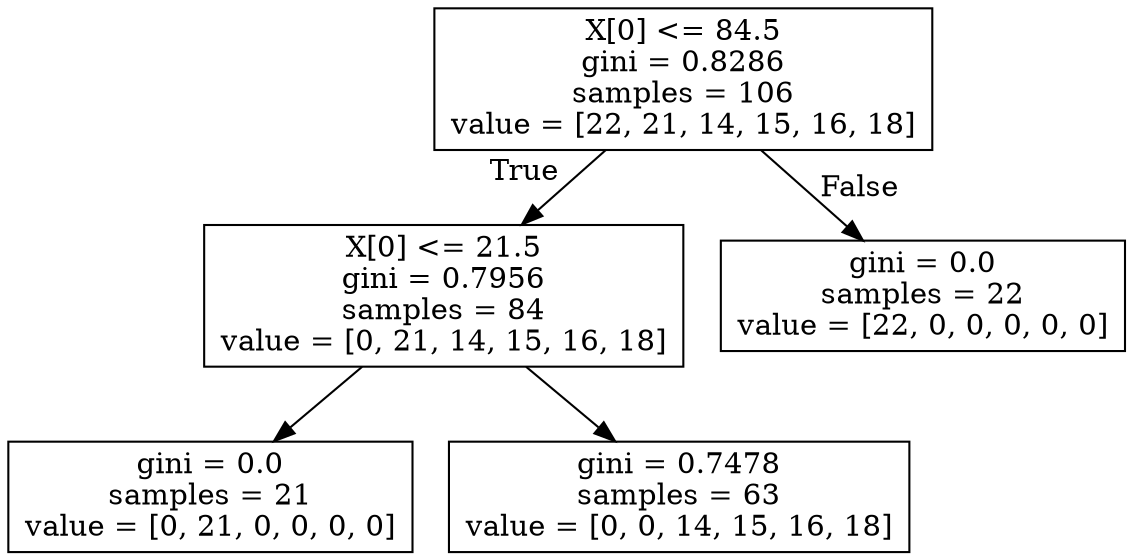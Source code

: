 digraph Tree {
node [shape=box] ;
0 [label="X[0] <= 84.5\ngini = 0.8286\nsamples = 106\nvalue = [22, 21, 14, 15, 16, 18]"] ;
1 [label="X[0] <= 21.5\ngini = 0.7956\nsamples = 84\nvalue = [0, 21, 14, 15, 16, 18]"] ;
0 -> 1 [labeldistance=2.5, labelangle=45, headlabel="True"] ;
2 [label="gini = 0.0\nsamples = 21\nvalue = [0, 21, 0, 0, 0, 0]"] ;
1 -> 2 ;
3 [label="gini = 0.7478\nsamples = 63\nvalue = [0, 0, 14, 15, 16, 18]"] ;
1 -> 3 ;
4 [label="gini = 0.0\nsamples = 22\nvalue = [22, 0, 0, 0, 0, 0]"] ;
0 -> 4 [labeldistance=2.5, labelangle=-45, headlabel="False"] ;
}